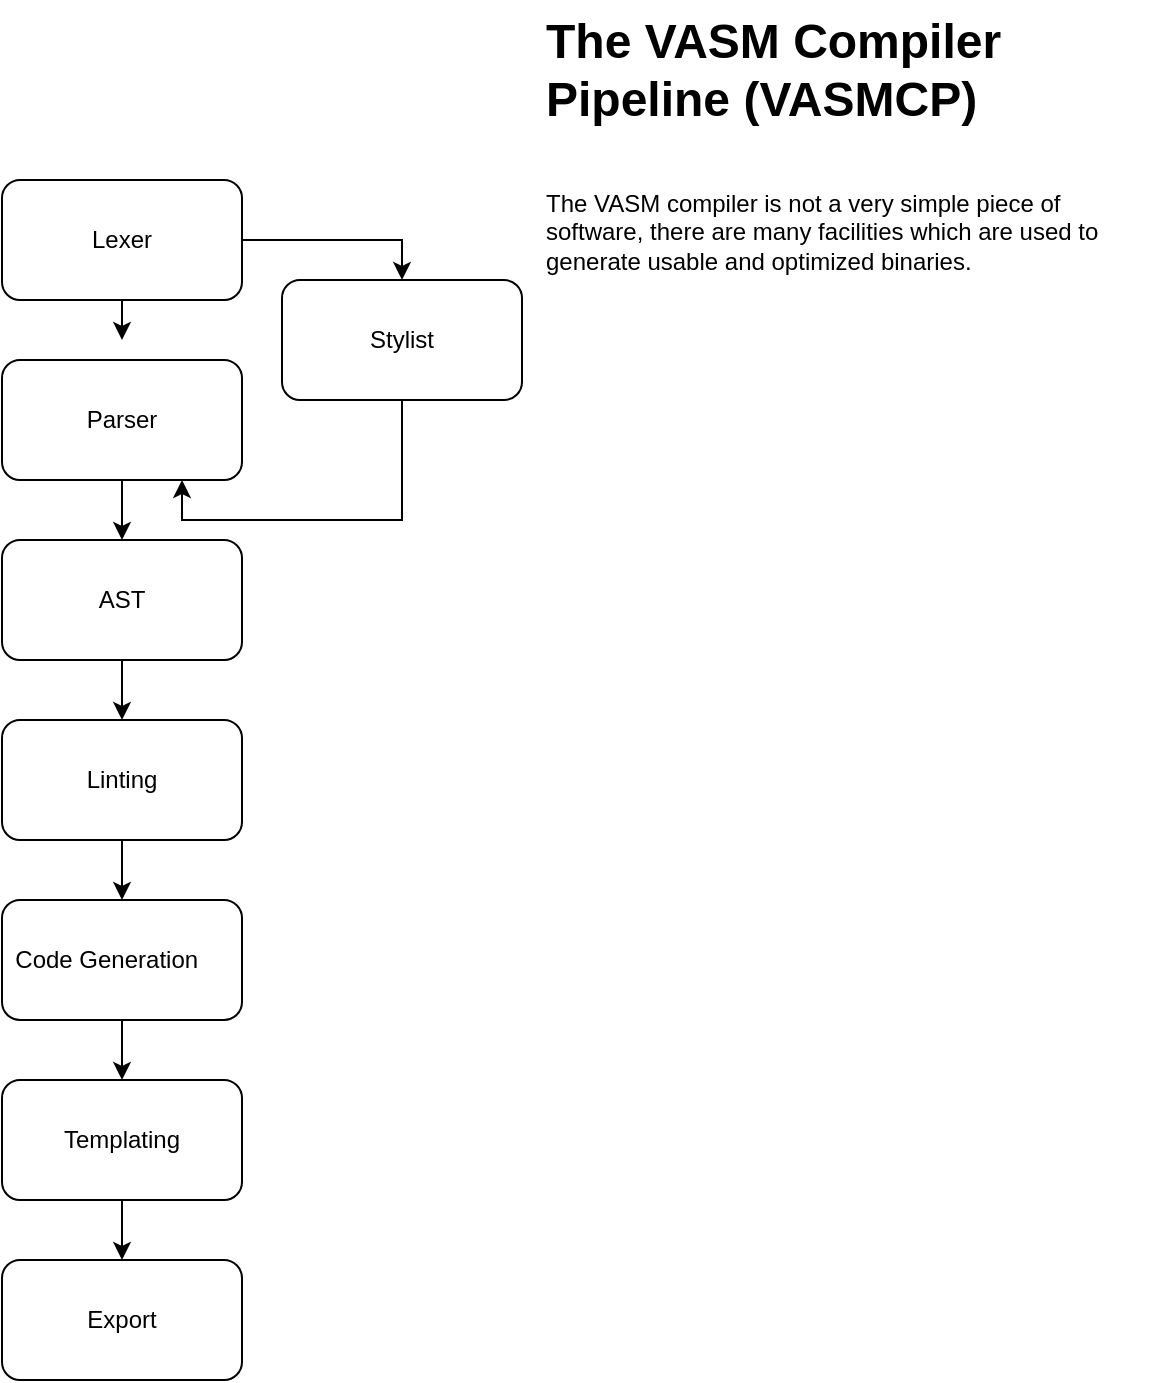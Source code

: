 <mxfile version="24.4.0" type="device">
  <diagram id="C5RBs43oDa-KdzZeNtuy" name="Page-1">
    <mxGraphModel dx="1114" dy="819" grid="1" gridSize="10" guides="1" tooltips="1" connect="1" arrows="1" fold="1" page="1" pageScale="1" pageWidth="827" pageHeight="1169" math="0" shadow="0">
      <root>
        <mxCell id="WIyWlLk6GJQsqaUBKTNV-0" />
        <mxCell id="WIyWlLk6GJQsqaUBKTNV-1" parent="WIyWlLk6GJQsqaUBKTNV-0" />
        <mxCell id="PKcGKKGHy02iXQJmePG2-8" style="edgeStyle=orthogonalEdgeStyle;rounded=0;orthogonalLoop=1;jettySize=auto;html=1;entryX=0.5;entryY=0;entryDx=0;entryDy=0;" parent="WIyWlLk6GJQsqaUBKTNV-1" source="PKcGKKGHy02iXQJmePG2-0" target="PKcGKKGHy02iXQJmePG2-4" edge="1">
          <mxGeometry relative="1" as="geometry" />
        </mxCell>
        <mxCell id="PKcGKKGHy02iXQJmePG2-16" style="edgeStyle=orthogonalEdgeStyle;rounded=0;orthogonalLoop=1;jettySize=auto;html=1;" parent="WIyWlLk6GJQsqaUBKTNV-1" source="PKcGKKGHy02iXQJmePG2-0" edge="1">
          <mxGeometry relative="1" as="geometry">
            <mxPoint x="240" y="210" as="targetPoint" />
          </mxGeometry>
        </mxCell>
        <mxCell id="PKcGKKGHy02iXQJmePG2-0" value="Lexer" style="rounded=1;whiteSpace=wrap;html=1;" parent="WIyWlLk6GJQsqaUBKTNV-1" vertex="1">
          <mxGeometry x="180" y="130" width="120" height="60" as="geometry" />
        </mxCell>
        <mxCell id="PKcGKKGHy02iXQJmePG2-10" value="" style="edgeStyle=orthogonalEdgeStyle;rounded=0;orthogonalLoop=1;jettySize=auto;html=1;" parent="WIyWlLk6GJQsqaUBKTNV-1" source="PKcGKKGHy02iXQJmePG2-1" target="PKcGKKGHy02iXQJmePG2-2" edge="1">
          <mxGeometry relative="1" as="geometry" />
        </mxCell>
        <mxCell id="PKcGKKGHy02iXQJmePG2-1" value="Parser" style="rounded=1;whiteSpace=wrap;html=1;" parent="WIyWlLk6GJQsqaUBKTNV-1" vertex="1">
          <mxGeometry x="180" y="220" width="120" height="60" as="geometry" />
        </mxCell>
        <mxCell id="PKcGKKGHy02iXQJmePG2-12" value="" style="edgeStyle=orthogonalEdgeStyle;rounded=0;orthogonalLoop=1;jettySize=auto;html=1;" parent="WIyWlLk6GJQsqaUBKTNV-1" source="PKcGKKGHy02iXQJmePG2-2" target="PKcGKKGHy02iXQJmePG2-3" edge="1">
          <mxGeometry relative="1" as="geometry" />
        </mxCell>
        <mxCell id="PKcGKKGHy02iXQJmePG2-2" value="AST" style="rounded=1;whiteSpace=wrap;html=1;" parent="WIyWlLk6GJQsqaUBKTNV-1" vertex="1">
          <mxGeometry x="180" y="310" width="120" height="60" as="geometry" />
        </mxCell>
        <mxCell id="PKcGKKGHy02iXQJmePG2-13" value="" style="edgeStyle=orthogonalEdgeStyle;rounded=0;orthogonalLoop=1;jettySize=auto;html=1;" parent="WIyWlLk6GJQsqaUBKTNV-1" source="PKcGKKGHy02iXQJmePG2-3" target="PKcGKKGHy02iXQJmePG2-5" edge="1">
          <mxGeometry relative="1" as="geometry" />
        </mxCell>
        <mxCell id="PKcGKKGHy02iXQJmePG2-3" value="Linting" style="rounded=1;whiteSpace=wrap;html=1;" parent="WIyWlLk6GJQsqaUBKTNV-1" vertex="1">
          <mxGeometry x="180" y="400" width="120" height="60" as="geometry" />
        </mxCell>
        <mxCell id="PKcGKKGHy02iXQJmePG2-9" style="edgeStyle=orthogonalEdgeStyle;rounded=0;orthogonalLoop=1;jettySize=auto;html=1;exitX=0.5;exitY=1;exitDx=0;exitDy=0;entryX=0.75;entryY=1;entryDx=0;entryDy=0;" parent="WIyWlLk6GJQsqaUBKTNV-1" source="PKcGKKGHy02iXQJmePG2-4" target="PKcGKKGHy02iXQJmePG2-1" edge="1">
          <mxGeometry relative="1" as="geometry" />
        </mxCell>
        <mxCell id="PKcGKKGHy02iXQJmePG2-4" value="Stylist" style="rounded=1;whiteSpace=wrap;html=1;" parent="WIyWlLk6GJQsqaUBKTNV-1" vertex="1">
          <mxGeometry x="320" y="180" width="120" height="60" as="geometry" />
        </mxCell>
        <mxCell id="PKcGKKGHy02iXQJmePG2-14" value="" style="edgeStyle=orthogonalEdgeStyle;rounded=0;orthogonalLoop=1;jettySize=auto;html=1;" parent="WIyWlLk6GJQsqaUBKTNV-1" source="PKcGKKGHy02iXQJmePG2-5" target="PKcGKKGHy02iXQJmePG2-6" edge="1">
          <mxGeometry relative="1" as="geometry" />
        </mxCell>
        <mxCell id="PKcGKKGHy02iXQJmePG2-5" value="Code Generation&lt;span style=&quot;white-space: pre;&quot;&gt;&#x9;&lt;/span&gt;" style="rounded=1;whiteSpace=wrap;html=1;" parent="WIyWlLk6GJQsqaUBKTNV-1" vertex="1">
          <mxGeometry x="180" y="490" width="120" height="60" as="geometry" />
        </mxCell>
        <mxCell id="PKcGKKGHy02iXQJmePG2-15" value="" style="edgeStyle=orthogonalEdgeStyle;rounded=0;orthogonalLoop=1;jettySize=auto;html=1;" parent="WIyWlLk6GJQsqaUBKTNV-1" source="PKcGKKGHy02iXQJmePG2-6" target="PKcGKKGHy02iXQJmePG2-7" edge="1">
          <mxGeometry relative="1" as="geometry" />
        </mxCell>
        <mxCell id="PKcGKKGHy02iXQJmePG2-6" value="Templating" style="rounded=1;whiteSpace=wrap;html=1;" parent="WIyWlLk6GJQsqaUBKTNV-1" vertex="1">
          <mxGeometry x="180" y="580" width="120" height="60" as="geometry" />
        </mxCell>
        <mxCell id="PKcGKKGHy02iXQJmePG2-7" value="Export" style="rounded=1;whiteSpace=wrap;html=1;" parent="WIyWlLk6GJQsqaUBKTNV-1" vertex="1">
          <mxGeometry x="180" y="670" width="120" height="60" as="geometry" />
        </mxCell>
        <mxCell id="PKcGKKGHy02iXQJmePG2-18" value="&lt;h1 style=&quot;margin-top: 0px;&quot;&gt;The VASM Compiler Pipeline (VASMCP)&lt;/h1&gt;&lt;div&gt;&lt;br&gt;&lt;/div&gt;&lt;div&gt;The VASM compiler is not a very simple piece of software, there are many facilities which are used to generate usable and optimized binaries.&lt;/div&gt;" style="text;html=1;whiteSpace=wrap;overflow=hidden;rounded=0;" parent="WIyWlLk6GJQsqaUBKTNV-1" vertex="1">
          <mxGeometry x="450" y="40" width="310" height="680" as="geometry" />
        </mxCell>
      </root>
    </mxGraphModel>
  </diagram>
</mxfile>
